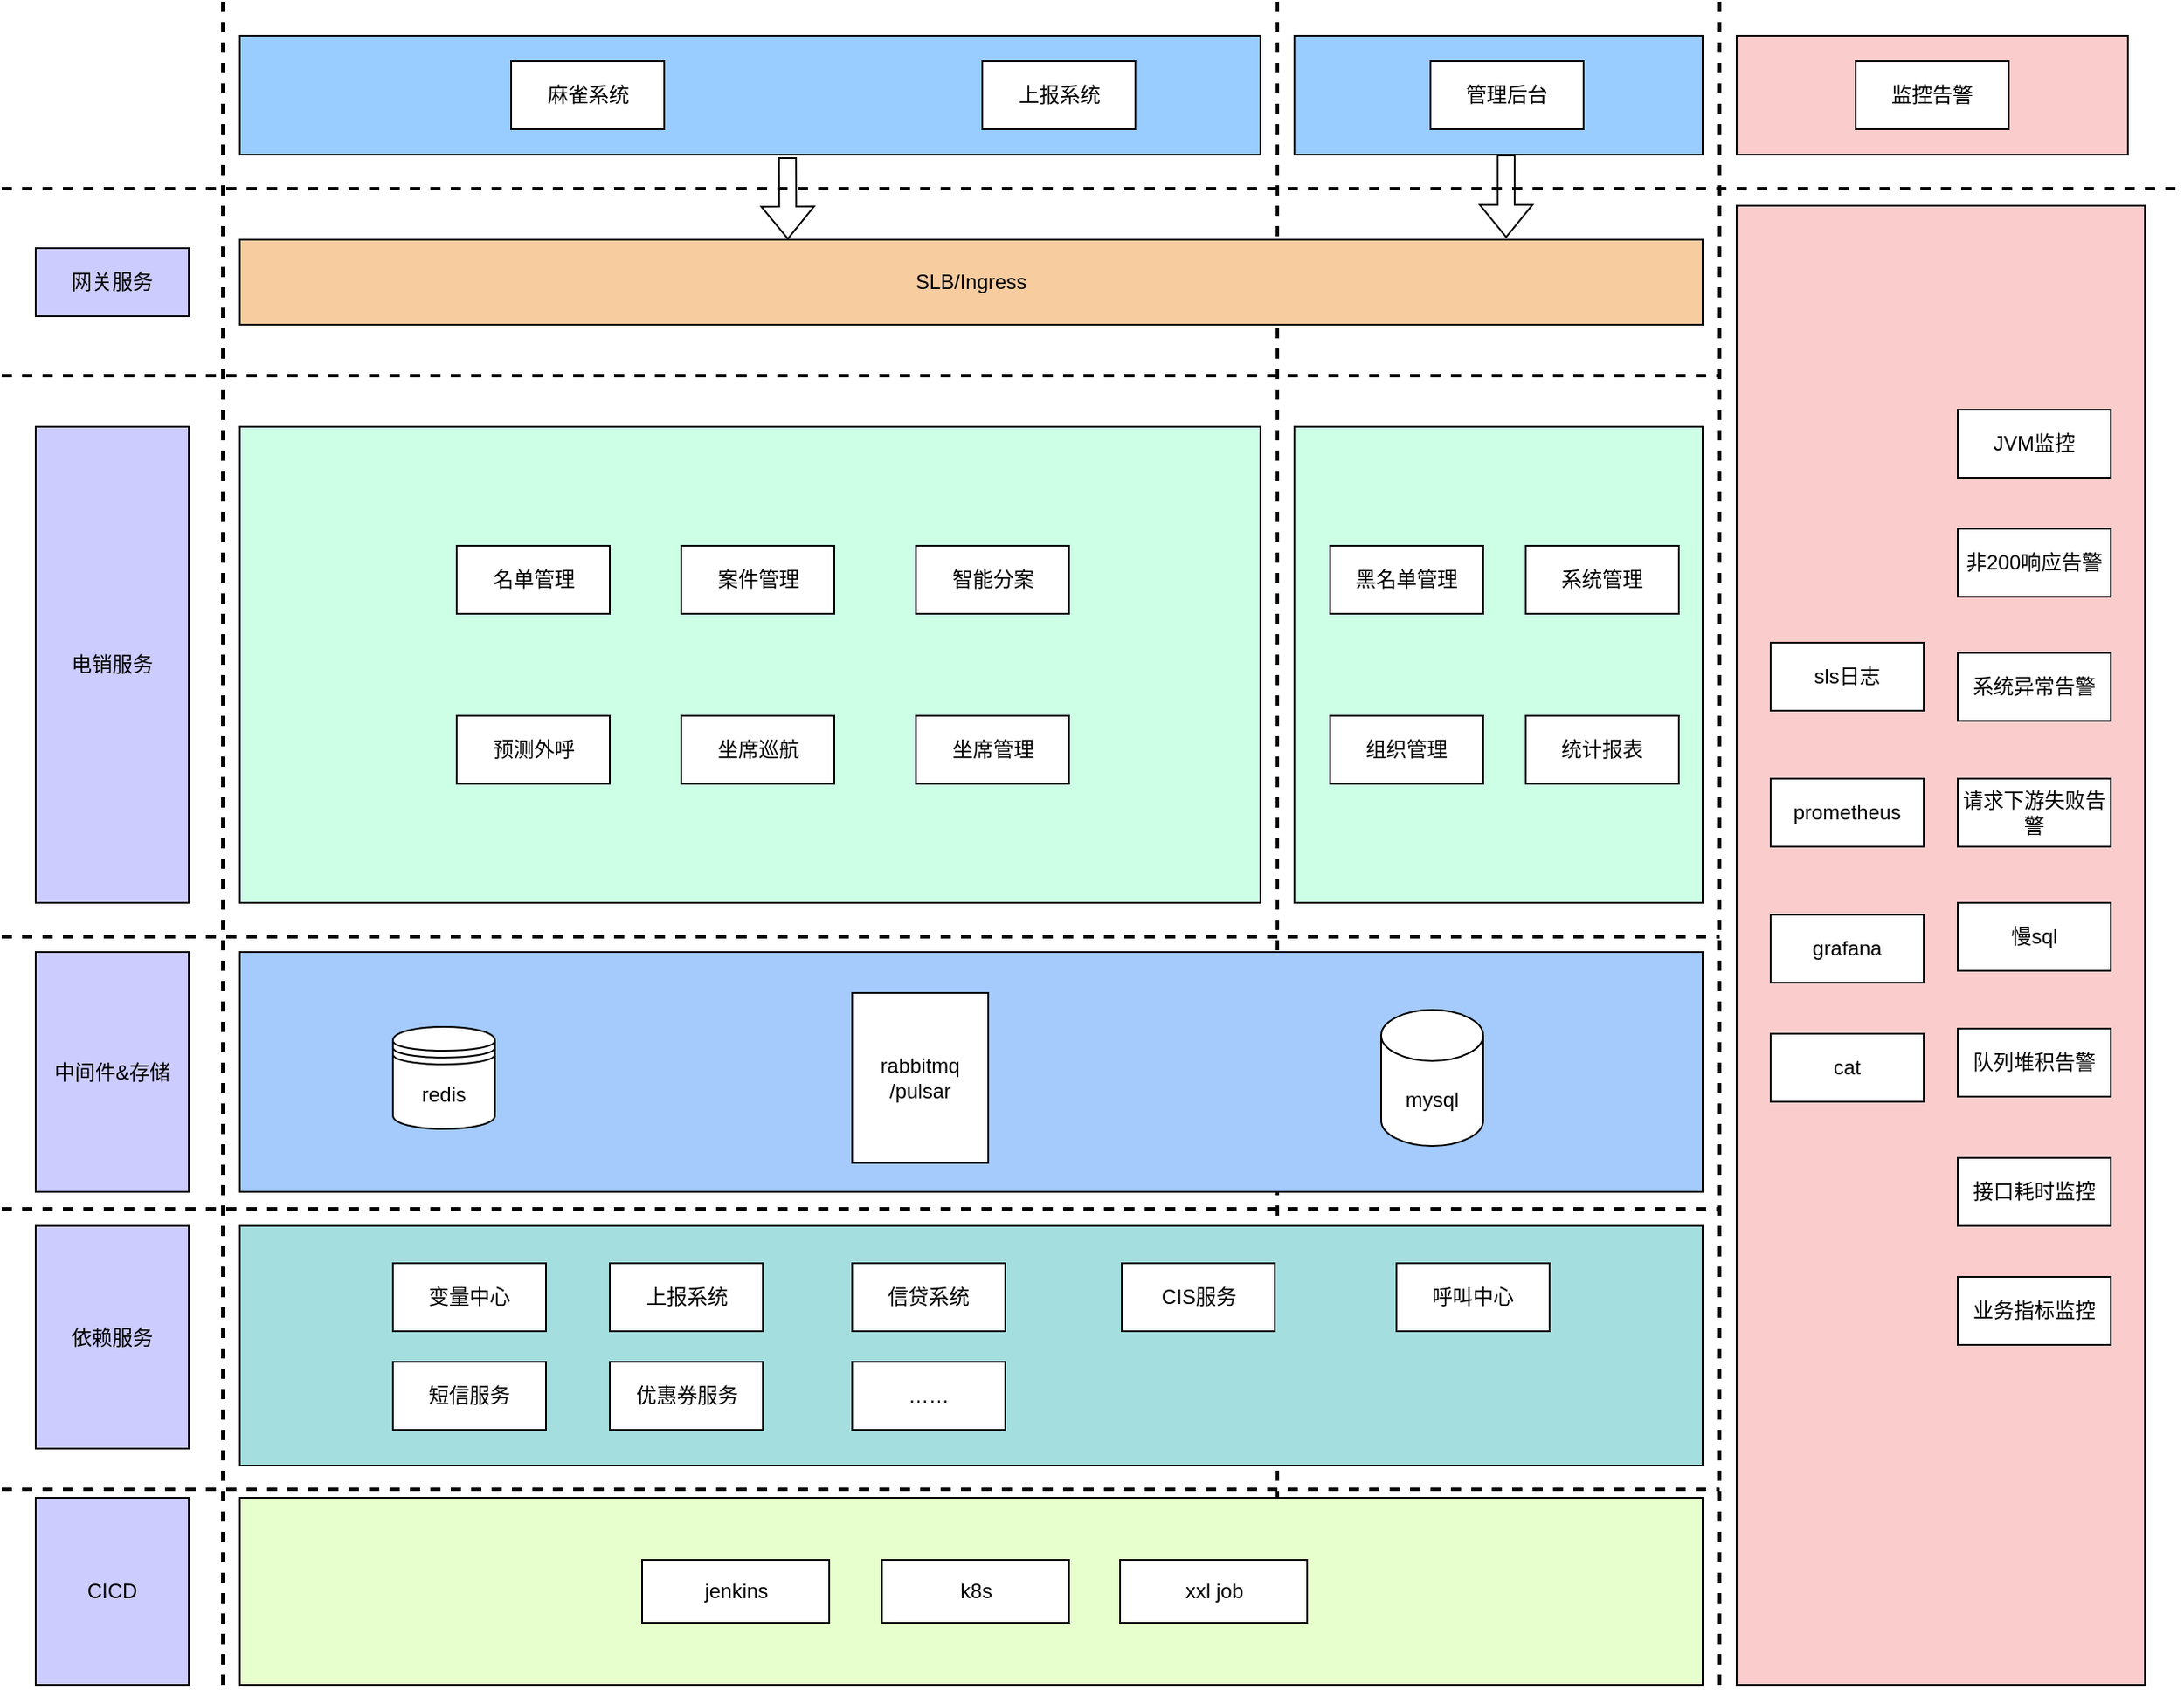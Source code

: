 <mxfile version="21.6.5" type="github">
  <diagram id="C5RBs43oDa-KdzZeNtuy" name="Page-1">
    <mxGraphModel dx="2645" dy="1068" grid="1" gridSize="10" guides="1" tooltips="1" connect="1" arrows="1" fold="1" page="1" pageScale="1" pageWidth="827" pageHeight="1169" math="0" shadow="0">
      <root>
        <mxCell id="WIyWlLk6GJQsqaUBKTNV-0" />
        <mxCell id="WIyWlLk6GJQsqaUBKTNV-1" parent="WIyWlLk6GJQsqaUBKTNV-0" />
        <mxCell id="5eVZPDMPn15s1h4FUccy-0" value="" style="endArrow=none;dashed=1;html=1;rounded=0;strokeWidth=2;" edge="1" parent="WIyWlLk6GJQsqaUBKTNV-1">
          <mxGeometry width="50" height="50" relative="1" as="geometry">
            <mxPoint x="-290" y="880" as="sourcePoint" />
            <mxPoint x="720" y="880" as="targetPoint" />
          </mxGeometry>
        </mxCell>
        <mxCell id="5eVZPDMPn15s1h4FUccy-1" value="" style="rounded=0;whiteSpace=wrap;html=1;fillColor=#99CCFF;" vertex="1" parent="WIyWlLk6GJQsqaUBKTNV-1">
          <mxGeometry x="-150" y="350" width="600" height="70" as="geometry" />
        </mxCell>
        <mxCell id="5eVZPDMPn15s1h4FUccy-2" value="麻雀系统" style="rounded=0;whiteSpace=wrap;html=1;" vertex="1" parent="WIyWlLk6GJQsqaUBKTNV-1">
          <mxGeometry x="9.5" y="365" width="90" height="40" as="geometry" />
        </mxCell>
        <mxCell id="5eVZPDMPn15s1h4FUccy-3" value="上报系统" style="rounded=0;whiteSpace=wrap;html=1;" vertex="1" parent="WIyWlLk6GJQsqaUBKTNV-1">
          <mxGeometry x="286.5" y="365" width="90" height="40" as="geometry" />
        </mxCell>
        <mxCell id="5eVZPDMPn15s1h4FUccy-6" value="" style="endArrow=none;dashed=1;html=1;rounded=0;strokeWidth=2;" edge="1" parent="WIyWlLk6GJQsqaUBKTNV-1">
          <mxGeometry width="50" height="50" relative="1" as="geometry">
            <mxPoint x="-290" y="440" as="sourcePoint" />
            <mxPoint x="990" y="440" as="targetPoint" />
          </mxGeometry>
        </mxCell>
        <mxCell id="5eVZPDMPn15s1h4FUccy-7" value="" style="endArrow=none;dashed=1;html=1;rounded=0;strokeWidth=2;" edge="1" parent="WIyWlLk6GJQsqaUBKTNV-1">
          <mxGeometry width="50" height="50" relative="1" as="geometry">
            <mxPoint x="460" y="330" as="sourcePoint" />
            <mxPoint x="460" y="1320" as="targetPoint" />
          </mxGeometry>
        </mxCell>
        <mxCell id="5eVZPDMPn15s1h4FUccy-8" value="" style="rounded=0;whiteSpace=wrap;html=1;fillColor=#99CCFF;" vertex="1" parent="WIyWlLk6GJQsqaUBKTNV-1">
          <mxGeometry x="470" y="350" width="240" height="70" as="geometry" />
        </mxCell>
        <mxCell id="5eVZPDMPn15s1h4FUccy-9" value="管理后台" style="rounded=0;whiteSpace=wrap;html=1;" vertex="1" parent="WIyWlLk6GJQsqaUBKTNV-1">
          <mxGeometry x="550" y="365" width="90" height="40" as="geometry" />
        </mxCell>
        <mxCell id="5eVZPDMPn15s1h4FUccy-10" value="" style="endArrow=none;dashed=1;html=1;rounded=0;strokeWidth=2;" edge="1" parent="WIyWlLk6GJQsqaUBKTNV-1">
          <mxGeometry width="50" height="50" relative="1" as="geometry">
            <mxPoint x="-160" y="330" as="sourcePoint" />
            <mxPoint x="-160" y="1320" as="targetPoint" />
          </mxGeometry>
        </mxCell>
        <mxCell id="5eVZPDMPn15s1h4FUccy-11" value="网关服务" style="rounded=0;whiteSpace=wrap;html=1;fillColor=#CCCCFF;" vertex="1" parent="WIyWlLk6GJQsqaUBKTNV-1">
          <mxGeometry x="-270" y="475" width="90" height="40" as="geometry" />
        </mxCell>
        <mxCell id="5eVZPDMPn15s1h4FUccy-12" value="SLB/Ingress" style="rounded=0;whiteSpace=wrap;html=1;fillColor=#F7CDA0;" vertex="1" parent="WIyWlLk6GJQsqaUBKTNV-1">
          <mxGeometry x="-150" y="470" width="860" height="50" as="geometry" />
        </mxCell>
        <mxCell id="5eVZPDMPn15s1h4FUccy-13" value="" style="endArrow=none;dashed=1;html=1;rounded=0;strokeWidth=2;" edge="1" parent="WIyWlLk6GJQsqaUBKTNV-1">
          <mxGeometry width="50" height="50" relative="1" as="geometry">
            <mxPoint x="-290" y="550" as="sourcePoint" />
            <mxPoint x="720" y="550" as="targetPoint" />
          </mxGeometry>
        </mxCell>
        <mxCell id="5eVZPDMPn15s1h4FUccy-15" value="电销服务" style="rounded=0;whiteSpace=wrap;html=1;fillColor=#CCCCFF;" vertex="1" parent="WIyWlLk6GJQsqaUBKTNV-1">
          <mxGeometry x="-270" y="580" width="90" height="280" as="geometry" />
        </mxCell>
        <mxCell id="5eVZPDMPn15s1h4FUccy-16" value="" style="rounded=0;whiteSpace=wrap;html=1;fillColor=#FBCCCC;" vertex="1" parent="WIyWlLk6GJQsqaUBKTNV-1">
          <mxGeometry x="730" y="350" width="230" height="70" as="geometry" />
        </mxCell>
        <mxCell id="5eVZPDMPn15s1h4FUccy-17" value="监控告警" style="rounded=0;whiteSpace=wrap;html=1;" vertex="1" parent="WIyWlLk6GJQsqaUBKTNV-1">
          <mxGeometry x="800" y="365" width="90" height="40" as="geometry" />
        </mxCell>
        <mxCell id="5eVZPDMPn15s1h4FUccy-18" value="" style="endArrow=none;dashed=1;html=1;rounded=0;strokeWidth=2;" edge="1" parent="WIyWlLk6GJQsqaUBKTNV-1">
          <mxGeometry width="50" height="50" relative="1" as="geometry">
            <mxPoint x="720" y="330" as="sourcePoint" />
            <mxPoint x="720" y="1320" as="targetPoint" />
          </mxGeometry>
        </mxCell>
        <mxCell id="5eVZPDMPn15s1h4FUccy-19" value="" style="rounded=0;whiteSpace=wrap;html=1;fillColor=#CCFFE6;" vertex="1" parent="WIyWlLk6GJQsqaUBKTNV-1">
          <mxGeometry x="-150" y="580" width="600" height="280" as="geometry" />
        </mxCell>
        <mxCell id="5eVZPDMPn15s1h4FUccy-20" value="" style="rounded=0;whiteSpace=wrap;html=1;fillColor=#CCFFE6;" vertex="1" parent="WIyWlLk6GJQsqaUBKTNV-1">
          <mxGeometry x="470" y="580" width="240" height="280" as="geometry" />
        </mxCell>
        <mxCell id="5eVZPDMPn15s1h4FUccy-21" value="" style="rounded=0;whiteSpace=wrap;html=1;fillColor=#FBCCCC;" vertex="1" parent="WIyWlLk6GJQsqaUBKTNV-1">
          <mxGeometry x="730" y="450" width="240" height="870" as="geometry" />
        </mxCell>
        <mxCell id="5eVZPDMPn15s1h4FUccy-22" value="黑名单管理" style="rounded=0;whiteSpace=wrap;html=1;" vertex="1" parent="WIyWlLk6GJQsqaUBKTNV-1">
          <mxGeometry x="491" y="650" width="90" height="40" as="geometry" />
        </mxCell>
        <mxCell id="5eVZPDMPn15s1h4FUccy-23" value="系统管理" style="rounded=0;whiteSpace=wrap;html=1;" vertex="1" parent="WIyWlLk6GJQsqaUBKTNV-1">
          <mxGeometry x="606" y="650" width="90" height="40" as="geometry" />
        </mxCell>
        <mxCell id="5eVZPDMPn15s1h4FUccy-24" value="组织管理" style="rounded=0;whiteSpace=wrap;html=1;" vertex="1" parent="WIyWlLk6GJQsqaUBKTNV-1">
          <mxGeometry x="491" y="750" width="90" height="40" as="geometry" />
        </mxCell>
        <mxCell id="5eVZPDMPn15s1h4FUccy-25" value="统计报表" style="rounded=0;whiteSpace=wrap;html=1;" vertex="1" parent="WIyWlLk6GJQsqaUBKTNV-1">
          <mxGeometry x="606" y="750" width="90" height="40" as="geometry" />
        </mxCell>
        <mxCell id="5eVZPDMPn15s1h4FUccy-26" value="名单管理" style="rounded=0;whiteSpace=wrap;html=1;" vertex="1" parent="WIyWlLk6GJQsqaUBKTNV-1">
          <mxGeometry x="-22.5" y="650" width="90" height="40" as="geometry" />
        </mxCell>
        <mxCell id="5eVZPDMPn15s1h4FUccy-27" value="案件管理" style="rounded=0;whiteSpace=wrap;html=1;" vertex="1" parent="WIyWlLk6GJQsqaUBKTNV-1">
          <mxGeometry x="109.5" y="650" width="90" height="40" as="geometry" />
        </mxCell>
        <mxCell id="5eVZPDMPn15s1h4FUccy-28" value="智能分案" style="rounded=0;whiteSpace=wrap;html=1;" vertex="1" parent="WIyWlLk6GJQsqaUBKTNV-1">
          <mxGeometry x="247.5" y="650" width="90" height="40" as="geometry" />
        </mxCell>
        <mxCell id="5eVZPDMPn15s1h4FUccy-29" value="预测外呼" style="rounded=0;whiteSpace=wrap;html=1;" vertex="1" parent="WIyWlLk6GJQsqaUBKTNV-1">
          <mxGeometry x="-22.5" y="750" width="90" height="40" as="geometry" />
        </mxCell>
        <mxCell id="5eVZPDMPn15s1h4FUccy-30" value="坐席巡航" style="rounded=0;whiteSpace=wrap;html=1;" vertex="1" parent="WIyWlLk6GJQsqaUBKTNV-1">
          <mxGeometry x="109.5" y="750" width="90" height="40" as="geometry" />
        </mxCell>
        <mxCell id="5eVZPDMPn15s1h4FUccy-31" value="sls日志" style="rounded=0;whiteSpace=wrap;html=1;" vertex="1" parent="WIyWlLk6GJQsqaUBKTNV-1">
          <mxGeometry x="750" y="707" width="90" height="40" as="geometry" />
        </mxCell>
        <mxCell id="5eVZPDMPn15s1h4FUccy-32" value="非200响应告警" style="rounded=0;whiteSpace=wrap;html=1;" vertex="1" parent="WIyWlLk6GJQsqaUBKTNV-1">
          <mxGeometry x="860" y="640" width="90" height="40" as="geometry" />
        </mxCell>
        <mxCell id="5eVZPDMPn15s1h4FUccy-33" value="请求下游失败告警" style="rounded=0;whiteSpace=wrap;html=1;" vertex="1" parent="WIyWlLk6GJQsqaUBKTNV-1">
          <mxGeometry x="860" y="787" width="90" height="40" as="geometry" />
        </mxCell>
        <mxCell id="5eVZPDMPn15s1h4FUccy-34" value="prometheus" style="rounded=0;whiteSpace=wrap;html=1;" vertex="1" parent="WIyWlLk6GJQsqaUBKTNV-1">
          <mxGeometry x="750" y="787" width="90" height="40" as="geometry" />
        </mxCell>
        <mxCell id="5eVZPDMPn15s1h4FUccy-35" value="grafana" style="rounded=0;whiteSpace=wrap;html=1;" vertex="1" parent="WIyWlLk6GJQsqaUBKTNV-1">
          <mxGeometry x="750" y="867" width="90" height="40" as="geometry" />
        </mxCell>
        <mxCell id="5eVZPDMPn15s1h4FUccy-36" value="cat" style="rounded=0;whiteSpace=wrap;html=1;" vertex="1" parent="WIyWlLk6GJQsqaUBKTNV-1">
          <mxGeometry x="750" y="937" width="90" height="40" as="geometry" />
        </mxCell>
        <mxCell id="5eVZPDMPn15s1h4FUccy-39" value="慢sql" style="rounded=0;whiteSpace=wrap;html=1;" vertex="1" parent="WIyWlLk6GJQsqaUBKTNV-1">
          <mxGeometry x="860" y="860" width="90" height="40" as="geometry" />
        </mxCell>
        <mxCell id="5eVZPDMPn15s1h4FUccy-40" value="队列堆积告警" style="rounded=0;whiteSpace=wrap;html=1;" vertex="1" parent="WIyWlLk6GJQsqaUBKTNV-1">
          <mxGeometry x="860" y="934" width="90" height="40" as="geometry" />
        </mxCell>
        <mxCell id="5eVZPDMPn15s1h4FUccy-41" value="中间件&amp;amp;存储" style="rounded=0;whiteSpace=wrap;html=1;fillColor=#CCCCFF;" vertex="1" parent="WIyWlLk6GJQsqaUBKTNV-1">
          <mxGeometry x="-270" y="889" width="90" height="141" as="geometry" />
        </mxCell>
        <mxCell id="5eVZPDMPn15s1h4FUccy-42" value="" style="endArrow=none;dashed=1;html=1;rounded=0;strokeWidth=2;" edge="1" parent="WIyWlLk6GJQsqaUBKTNV-1">
          <mxGeometry width="50" height="50" relative="1" as="geometry">
            <mxPoint x="-290" y="1040" as="sourcePoint" />
            <mxPoint x="720" y="1040" as="targetPoint" />
          </mxGeometry>
        </mxCell>
        <mxCell id="5eVZPDMPn15s1h4FUccy-43" value="" style="rounded=0;whiteSpace=wrap;html=1;fillColor=#A4CBFB;" vertex="1" parent="WIyWlLk6GJQsqaUBKTNV-1">
          <mxGeometry x="-150" y="889" width="860" height="141" as="geometry" />
        </mxCell>
        <mxCell id="5eVZPDMPn15s1h4FUccy-45" value="rabbitmq&lt;br&gt;/pulsar" style="rounded=0;whiteSpace=wrap;html=1;" vertex="1" parent="WIyWlLk6GJQsqaUBKTNV-1">
          <mxGeometry x="210" y="913" width="80" height="100" as="geometry" />
        </mxCell>
        <mxCell id="5eVZPDMPn15s1h4FUccy-46" value="依赖服务" style="rounded=0;whiteSpace=wrap;html=1;fillColor=#CCCCFF;" vertex="1" parent="WIyWlLk6GJQsqaUBKTNV-1">
          <mxGeometry x="-270" y="1050" width="90" height="131" as="geometry" />
        </mxCell>
        <mxCell id="5eVZPDMPn15s1h4FUccy-50" value="" style="rounded=0;whiteSpace=wrap;html=1;fillColor=#A5DEDF;" vertex="1" parent="WIyWlLk6GJQsqaUBKTNV-1">
          <mxGeometry x="-150" y="1050" width="860" height="141" as="geometry" />
        </mxCell>
        <mxCell id="5eVZPDMPn15s1h4FUccy-52" value="mysql" style="shape=cylinder3;whiteSpace=wrap;html=1;boundedLbl=1;backgroundOutline=1;size=15;" vertex="1" parent="WIyWlLk6GJQsqaUBKTNV-1">
          <mxGeometry x="521" y="923" width="60" height="80" as="geometry" />
        </mxCell>
        <mxCell id="5eVZPDMPn15s1h4FUccy-54" value="" style="endArrow=none;dashed=1;html=1;rounded=0;strokeWidth=2;" edge="1" parent="WIyWlLk6GJQsqaUBKTNV-1">
          <mxGeometry width="50" height="50" relative="1" as="geometry">
            <mxPoint x="-290" y="1205" as="sourcePoint" />
            <mxPoint x="720" y="1205" as="targetPoint" />
          </mxGeometry>
        </mxCell>
        <mxCell id="5eVZPDMPn15s1h4FUccy-55" value="CICD" style="rounded=0;whiteSpace=wrap;html=1;fillColor=#CCCCFF;" vertex="1" parent="WIyWlLk6GJQsqaUBKTNV-1">
          <mxGeometry x="-270" y="1210" width="90" height="110" as="geometry" />
        </mxCell>
        <mxCell id="5eVZPDMPn15s1h4FUccy-56" value="" style="rounded=0;whiteSpace=wrap;html=1;fillColor=#E6FFCC;" vertex="1" parent="WIyWlLk6GJQsqaUBKTNV-1">
          <mxGeometry x="-150" y="1210" width="860" height="110" as="geometry" />
        </mxCell>
        <mxCell id="5eVZPDMPn15s1h4FUccy-57" value="jenkins" style="rounded=0;whiteSpace=wrap;html=1;" vertex="1" parent="WIyWlLk6GJQsqaUBKTNV-1">
          <mxGeometry x="86.5" y="1246.5" width="110" height="37" as="geometry" />
        </mxCell>
        <mxCell id="5eVZPDMPn15s1h4FUccy-58" value="k8s" style="rounded=0;whiteSpace=wrap;html=1;" vertex="1" parent="WIyWlLk6GJQsqaUBKTNV-1">
          <mxGeometry x="227.5" y="1246.5" width="110" height="37" as="geometry" />
        </mxCell>
        <mxCell id="5eVZPDMPn15s1h4FUccy-59" value="xxl job" style="rounded=0;whiteSpace=wrap;html=1;" vertex="1" parent="WIyWlLk6GJQsqaUBKTNV-1">
          <mxGeometry x="367.5" y="1246.5" width="110" height="37" as="geometry" />
        </mxCell>
        <mxCell id="5eVZPDMPn15s1h4FUccy-61" value="坐席管理" style="rounded=0;whiteSpace=wrap;html=1;" vertex="1" parent="WIyWlLk6GJQsqaUBKTNV-1">
          <mxGeometry x="247.5" y="750" width="90" height="40" as="geometry" />
        </mxCell>
        <mxCell id="5eVZPDMPn15s1h4FUccy-62" value="接口耗时监控" style="rounded=0;whiteSpace=wrap;html=1;" vertex="1" parent="WIyWlLk6GJQsqaUBKTNV-1">
          <mxGeometry x="860" y="1010" width="90" height="40" as="geometry" />
        </mxCell>
        <mxCell id="5eVZPDMPn15s1h4FUccy-63" value="系统异常告警" style="rounded=0;whiteSpace=wrap;html=1;" vertex="1" parent="WIyWlLk6GJQsqaUBKTNV-1">
          <mxGeometry x="860" y="713" width="90" height="40" as="geometry" />
        </mxCell>
        <mxCell id="5eVZPDMPn15s1h4FUccy-64" value="" style="shape=flexArrow;endArrow=classic;html=1;rounded=0;exitX=0.333;exitY=1.021;exitDx=0;exitDy=0;exitPerimeter=0;" edge="1" parent="WIyWlLk6GJQsqaUBKTNV-1">
          <mxGeometry width="50" height="50" relative="1" as="geometry">
            <mxPoint x="172.0" y="421.47" as="sourcePoint" />
            <mxPoint x="172.2" y="470" as="targetPoint" />
          </mxGeometry>
        </mxCell>
        <mxCell id="5eVZPDMPn15s1h4FUccy-65" value="" style="shape=flexArrow;endArrow=classic;html=1;rounded=0;exitX=0.333;exitY=1.021;exitDx=0;exitDy=0;exitPerimeter=0;" edge="1" parent="WIyWlLk6GJQsqaUBKTNV-1">
          <mxGeometry width="50" height="50" relative="1" as="geometry">
            <mxPoint x="594.5" y="420" as="sourcePoint" />
            <mxPoint x="594.5" y="469" as="targetPoint" />
          </mxGeometry>
        </mxCell>
        <mxCell id="5eVZPDMPn15s1h4FUccy-67" value="redis" style="shape=datastore;whiteSpace=wrap;html=1;" vertex="1" parent="WIyWlLk6GJQsqaUBKTNV-1">
          <mxGeometry x="-60" y="933" width="60" height="60" as="geometry" />
        </mxCell>
        <mxCell id="5eVZPDMPn15s1h4FUccy-68" value="变量中心" style="rounded=0;whiteSpace=wrap;html=1;" vertex="1" parent="WIyWlLk6GJQsqaUBKTNV-1">
          <mxGeometry x="-60" y="1072" width="90" height="40" as="geometry" />
        </mxCell>
        <mxCell id="5eVZPDMPn15s1h4FUccy-69" value="上报系统" style="rounded=0;whiteSpace=wrap;html=1;" vertex="1" parent="WIyWlLk6GJQsqaUBKTNV-1">
          <mxGeometry x="67.5" y="1072" width="90" height="40" as="geometry" />
        </mxCell>
        <mxCell id="5eVZPDMPn15s1h4FUccy-70" value="信贷系统" style="rounded=0;whiteSpace=wrap;html=1;" vertex="1" parent="WIyWlLk6GJQsqaUBKTNV-1">
          <mxGeometry x="210" y="1072" width="90" height="40" as="geometry" />
        </mxCell>
        <mxCell id="5eVZPDMPn15s1h4FUccy-71" value="CIS服务" style="rounded=0;whiteSpace=wrap;html=1;" vertex="1" parent="WIyWlLk6GJQsqaUBKTNV-1">
          <mxGeometry x="368.5" y="1072" width="90" height="40" as="geometry" />
        </mxCell>
        <mxCell id="5eVZPDMPn15s1h4FUccy-72" value="呼叫中心" style="rounded=0;whiteSpace=wrap;html=1;" vertex="1" parent="WIyWlLk6GJQsqaUBKTNV-1">
          <mxGeometry x="530" y="1072" width="90" height="40" as="geometry" />
        </mxCell>
        <mxCell id="5eVZPDMPn15s1h4FUccy-73" value="短信服务" style="rounded=0;whiteSpace=wrap;html=1;" vertex="1" parent="WIyWlLk6GJQsqaUBKTNV-1">
          <mxGeometry x="-60" y="1130" width="90" height="40" as="geometry" />
        </mxCell>
        <mxCell id="5eVZPDMPn15s1h4FUccy-74" value="优惠券服务" style="rounded=0;whiteSpace=wrap;html=1;" vertex="1" parent="WIyWlLk6GJQsqaUBKTNV-1">
          <mxGeometry x="67.5" y="1130" width="90" height="40" as="geometry" />
        </mxCell>
        <mxCell id="5eVZPDMPn15s1h4FUccy-75" value="……" style="rounded=0;whiteSpace=wrap;html=1;" vertex="1" parent="WIyWlLk6GJQsqaUBKTNV-1">
          <mxGeometry x="210" y="1130" width="90" height="40" as="geometry" />
        </mxCell>
        <mxCell id="5eVZPDMPn15s1h4FUccy-76" value="业务指标监控" style="rounded=0;whiteSpace=wrap;html=1;" vertex="1" parent="WIyWlLk6GJQsqaUBKTNV-1">
          <mxGeometry x="860" y="1080" width="90" height="40" as="geometry" />
        </mxCell>
        <mxCell id="5eVZPDMPn15s1h4FUccy-77" value="JVM监控" style="rounded=0;whiteSpace=wrap;html=1;" vertex="1" parent="WIyWlLk6GJQsqaUBKTNV-1">
          <mxGeometry x="860" y="570" width="90" height="40" as="geometry" />
        </mxCell>
      </root>
    </mxGraphModel>
  </diagram>
</mxfile>
